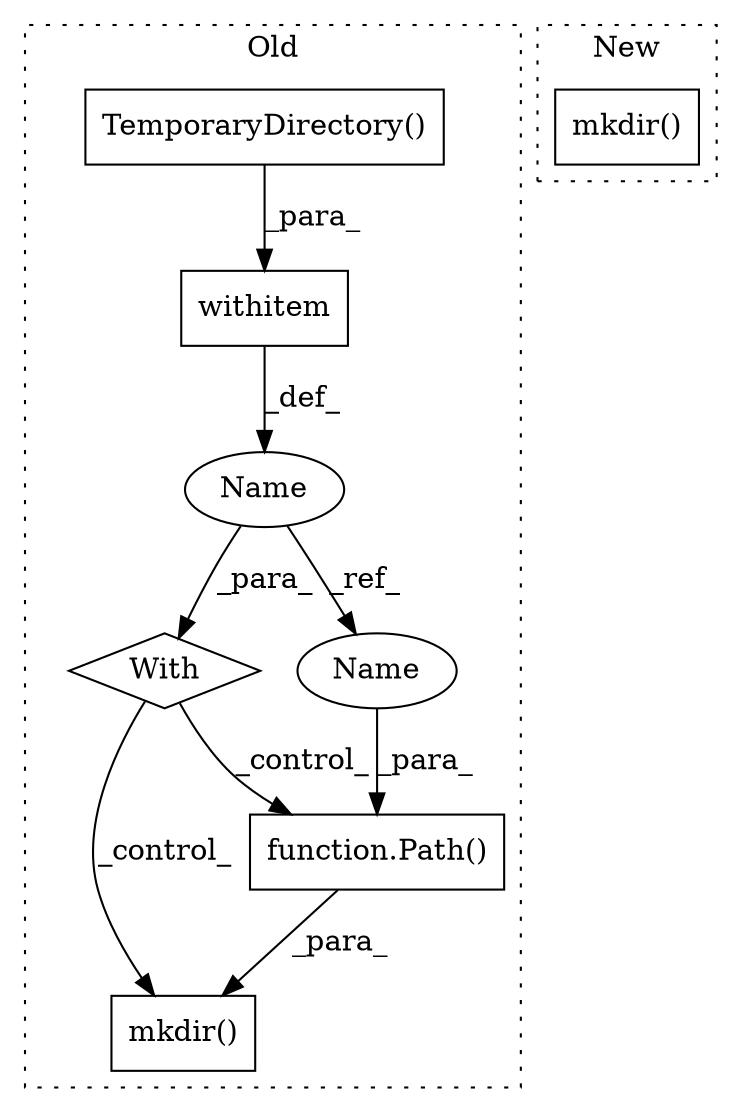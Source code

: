 digraph G {
subgraph cluster0 {
1 [label="TemporaryDirectory()" a="75" s="1628" l="29" shape="box"];
3 [label="mkdir()" a="75" s="1721,1737" l="9,1" shape="box"];
4 [label="Name" a="87" s="1661" l="1" shape="ellipse"];
5 [label="function.Path()" a="75" s="1682,1688" l="5,1" shape="box"];
6 [label="withitem" a="49" s="1628" l="8" shape="box"];
7 [label="With" a="39" s="1623,1636" l="5,36" shape="diamond"];
8 [label="Name" a="87" s="1687" l="1" shape="ellipse"];
label = "Old";
style="dotted";
}
subgraph cluster1 {
2 [label="mkdir()" a="75" s="1674" l="15" shape="box"];
label = "New";
style="dotted";
}
1 -> 6 [label="_para_"];
4 -> 7 [label="_para_"];
4 -> 8 [label="_ref_"];
5 -> 3 [label="_para_"];
6 -> 4 [label="_def_"];
7 -> 3 [label="_control_"];
7 -> 5 [label="_control_"];
8 -> 5 [label="_para_"];
}